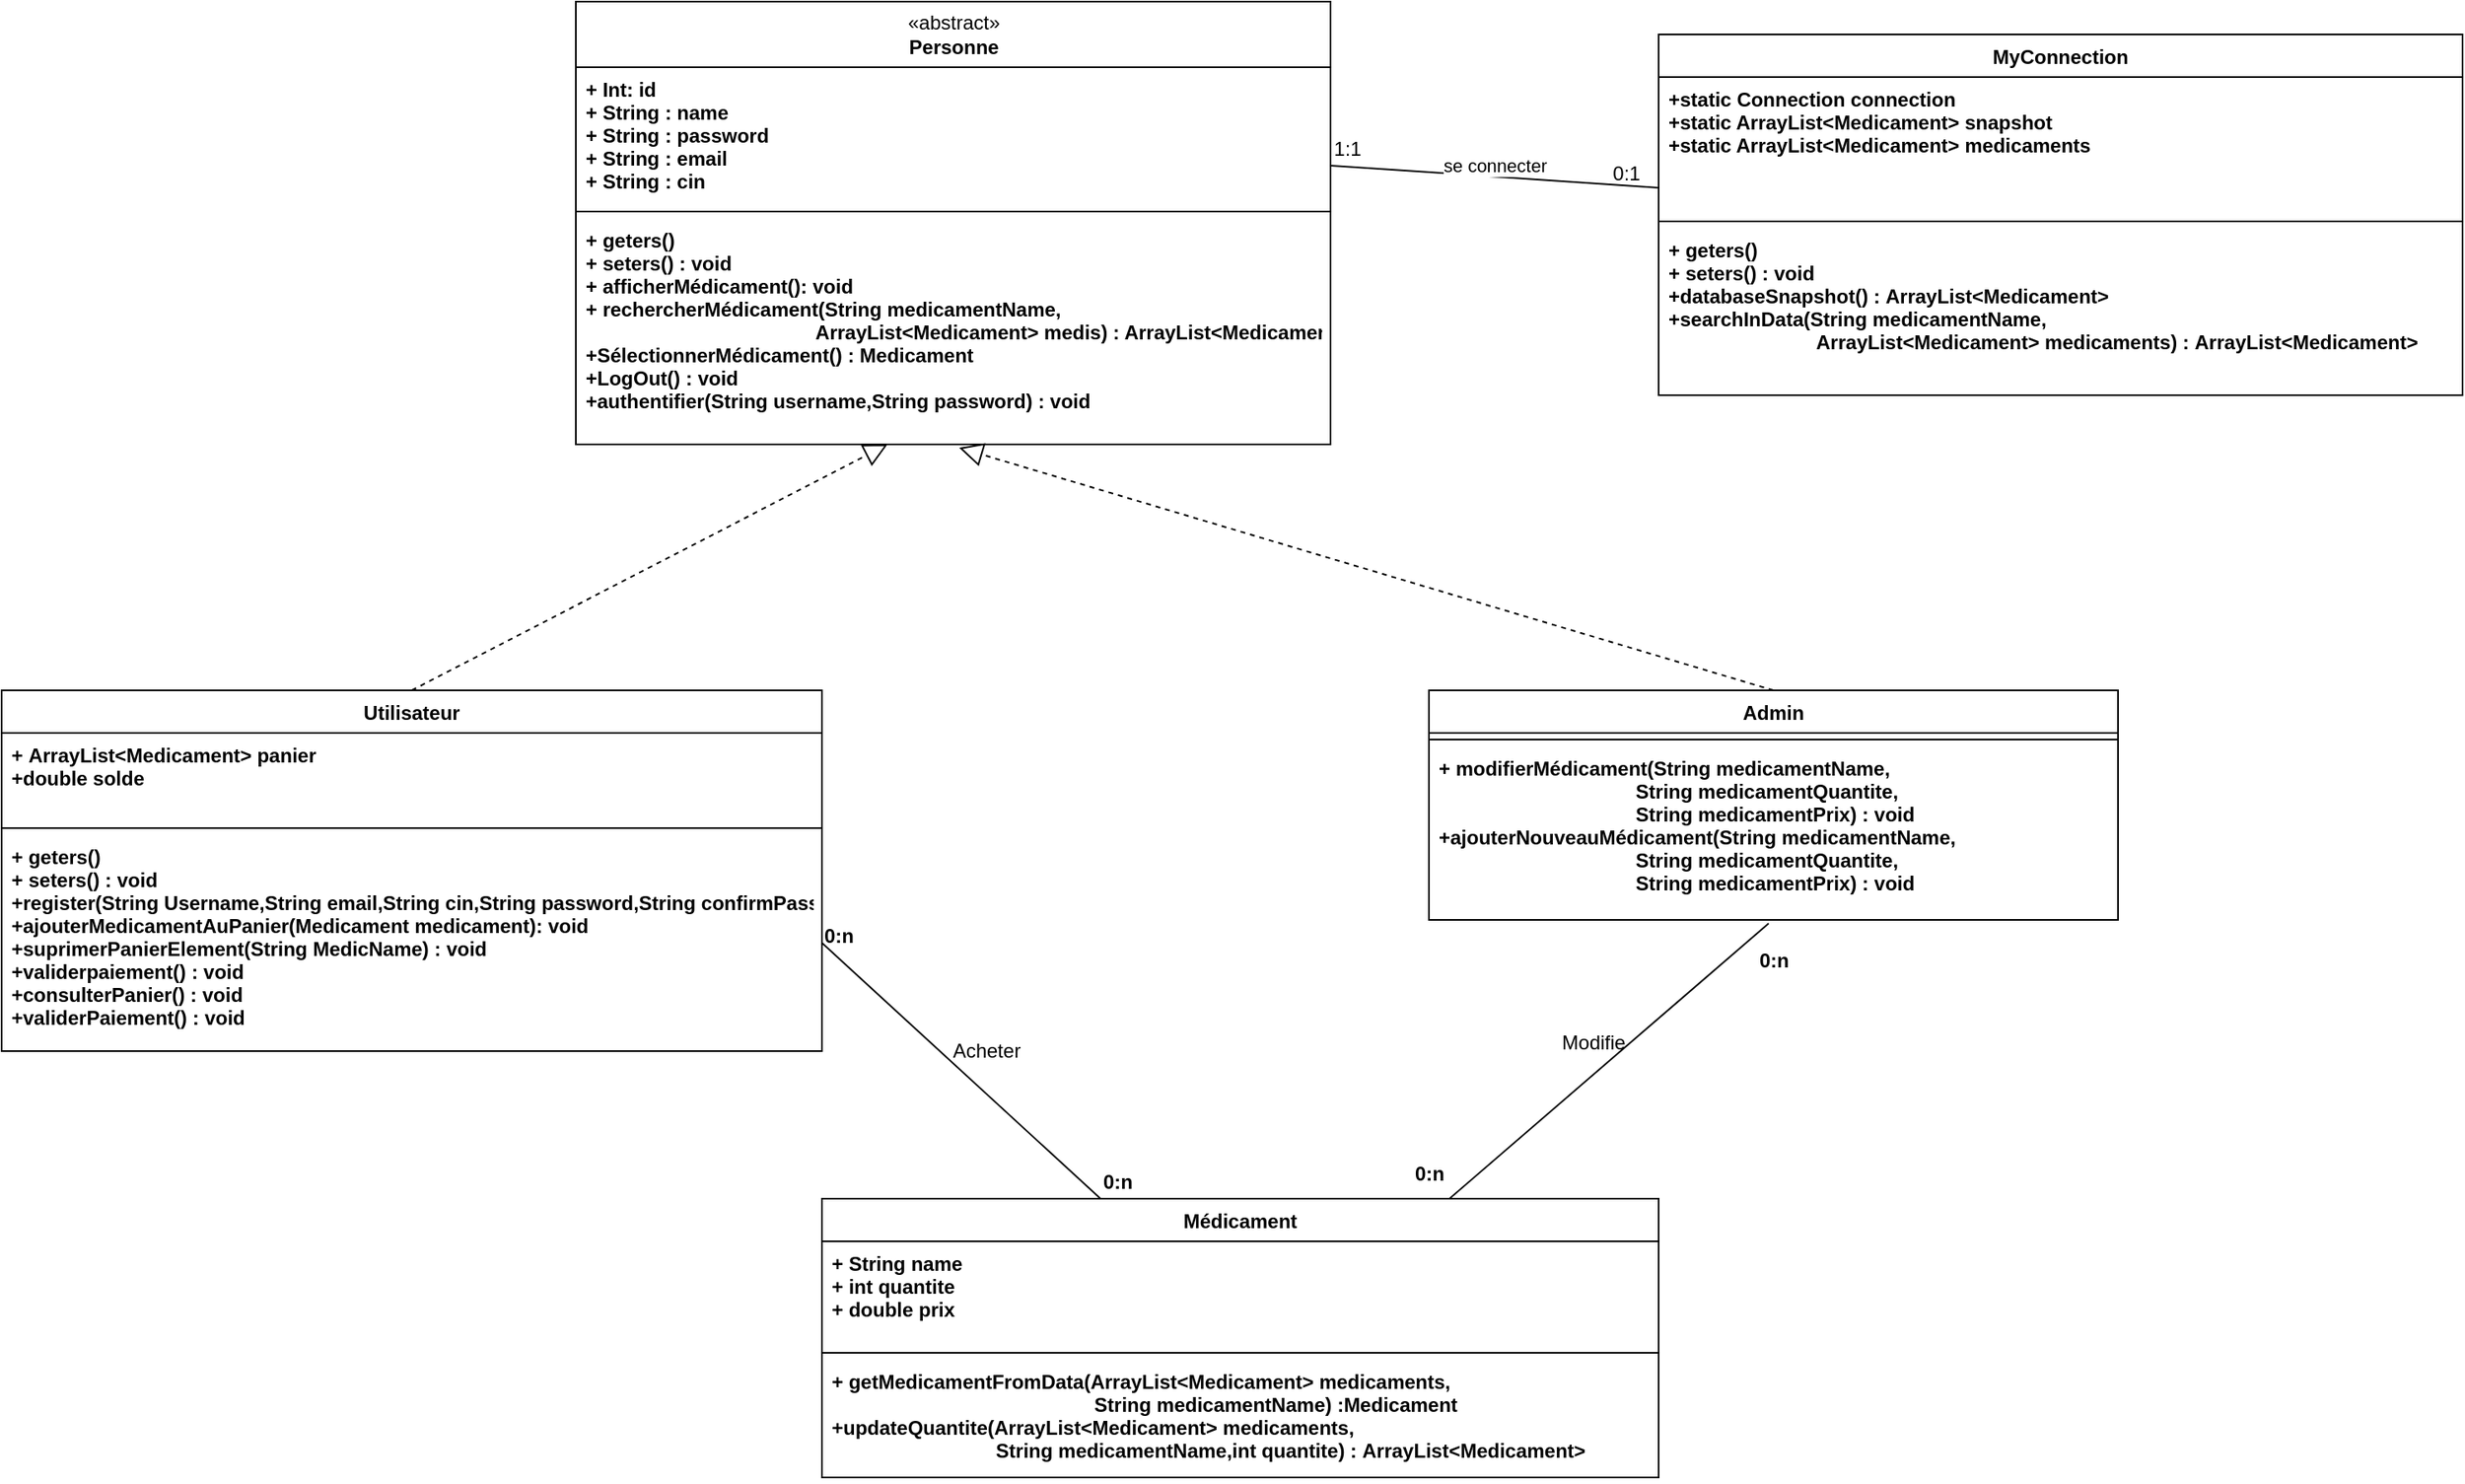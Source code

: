 <mxfile version="20.7.4" type="github">
  <diagram id="qClPB_h9Qo0hTZ_bgKdx" name="Page-1">
    <mxGraphModel dx="1509" dy="804" grid="1" gridSize="10" guides="1" tooltips="1" connect="1" arrows="1" fold="1" page="1" pageScale="1" pageWidth="827" pageHeight="1169" math="0" shadow="0">
      <root>
        <mxCell id="0" />
        <mxCell id="1" parent="0" />
        <mxCell id="iHK2AN2Xd2E4cDX30vkL-1" value="" style="swimlane;fontStyle=1;align=center;verticalAlign=top;childLayout=stackLayout;horizontal=1;startSize=0;horizontalStack=0;resizeParent=1;resizeParentMax=0;resizeLast=0;collapsible=1;marginBottom=0;" parent="1" vertex="1">
          <mxGeometry x="440" y="30" width="460" height="270" as="geometry">
            <mxRectangle x="130" y="200" width="50" height="40" as="alternateBounds" />
          </mxGeometry>
        </mxCell>
        <mxCell id="iHK2AN2Xd2E4cDX30vkL-23" value="«abstract»&lt;br&gt;&lt;b&gt;Personne&lt;/b&gt;" style="html=1;" parent="iHK2AN2Xd2E4cDX30vkL-1" vertex="1">
          <mxGeometry width="460" height="40" as="geometry" />
        </mxCell>
        <mxCell id="iHK2AN2Xd2E4cDX30vkL-2" value="+ Int: id&#xa;+ String : name &#xa;+ String : password&#xa;+ String : email&#xa;+ String : cin" style="text;strokeColor=none;fillColor=none;align=left;verticalAlign=top;spacingLeft=4;spacingRight=4;overflow=hidden;rotatable=0;points=[[0,0.5],[1,0.5]];portConstraint=eastwest;fontStyle=1" parent="iHK2AN2Xd2E4cDX30vkL-1" vertex="1">
          <mxGeometry y="40" width="460" height="84" as="geometry" />
        </mxCell>
        <mxCell id="iHK2AN2Xd2E4cDX30vkL-3" value="" style="line;strokeWidth=1;fillColor=none;align=left;verticalAlign=middle;spacingTop=-1;spacingLeft=3;spacingRight=3;rotatable=0;labelPosition=right;points=[];portConstraint=eastwest;strokeColor=inherit;" parent="iHK2AN2Xd2E4cDX30vkL-1" vertex="1">
          <mxGeometry y="124" width="460" height="8" as="geometry" />
        </mxCell>
        <mxCell id="iHK2AN2Xd2E4cDX30vkL-4" value="+ geters()&#xa;+ seters() : void&#xa;+ afficherMédicament(): void&#xa;+ rechercherMédicament(String medicamentName,&#xa;                                          ArrayList&lt;Medicament&gt; medis) : ArrayList&lt;Medicament&gt;&#xa;+SélectionnerMédicament() : Medicament&#xa;+LogOut() : void&#xa;+authentifier(String username,String password) : void&#xa;&#xa;" style="text;strokeColor=none;fillColor=none;align=left;verticalAlign=top;spacingLeft=4;spacingRight=4;overflow=hidden;rotatable=0;points=[[0,0.5],[1,0.5]];portConstraint=eastwest;fontStyle=1" parent="iHK2AN2Xd2E4cDX30vkL-1" vertex="1">
          <mxGeometry y="132" width="460" height="138" as="geometry" />
        </mxCell>
        <mxCell id="iHK2AN2Xd2E4cDX30vkL-11" value="Admin" style="swimlane;fontStyle=1;align=center;verticalAlign=top;childLayout=stackLayout;horizontal=1;startSize=26;horizontalStack=0;resizeParent=1;resizeParentMax=0;resizeLast=0;collapsible=1;marginBottom=0;" parent="1" vertex="1">
          <mxGeometry x="960" y="450" width="420" height="140" as="geometry" />
        </mxCell>
        <mxCell id="iHK2AN2Xd2E4cDX30vkL-13" value="" style="line;strokeWidth=1;fillColor=none;align=left;verticalAlign=middle;spacingTop=-1;spacingLeft=3;spacingRight=3;rotatable=0;labelPosition=right;points=[];portConstraint=eastwest;strokeColor=inherit;" parent="iHK2AN2Xd2E4cDX30vkL-11" vertex="1">
          <mxGeometry y="26" width="420" height="8" as="geometry" />
        </mxCell>
        <mxCell id="iHK2AN2Xd2E4cDX30vkL-14" value="+ modifierMédicament(String medicamentName,&#xa;                                    String medicamentQuantite,&#xa;                                    String medicamentPrix) : void&#xa;+ajouterNouveauMédicament(String medicamentName,&#xa;                                    String medicamentQuantite,&#xa;                                    String medicamentPrix) : void" style="text;strokeColor=none;fillColor=none;align=left;verticalAlign=top;spacingLeft=4;spacingRight=4;overflow=hidden;rotatable=0;points=[[0,0.5],[1,0.5]];portConstraint=eastwest;fontStyle=1" parent="iHK2AN2Xd2E4cDX30vkL-11" vertex="1">
          <mxGeometry y="34" width="420" height="106" as="geometry" />
        </mxCell>
        <mxCell id="x-NiGdE-_7POw_eja1Oz-12" style="edgeStyle=none;rounded=0;orthogonalLoop=1;jettySize=auto;html=1;exitX=0.75;exitY=0;exitDx=0;exitDy=0;entryX=0.493;entryY=1.02;entryDx=0;entryDy=0;entryPerimeter=0;endArrow=none;endFill=0;" edge="1" parent="1" source="iHK2AN2Xd2E4cDX30vkL-15" target="iHK2AN2Xd2E4cDX30vkL-14">
          <mxGeometry relative="1" as="geometry" />
        </mxCell>
        <mxCell id="iHK2AN2Xd2E4cDX30vkL-15" value="Médicament" style="swimlane;fontStyle=1;align=center;verticalAlign=top;childLayout=stackLayout;horizontal=1;startSize=26;horizontalStack=0;resizeParent=1;resizeParentMax=0;resizeLast=0;collapsible=1;marginBottom=0;" parent="1" vertex="1">
          <mxGeometry x="590" y="760" width="510" height="170" as="geometry" />
        </mxCell>
        <mxCell id="iHK2AN2Xd2E4cDX30vkL-16" value="+ String name&#xa;+ int quantite&#xa;+ double prix" style="text;strokeColor=none;fillColor=none;align=left;verticalAlign=top;spacingLeft=4;spacingRight=4;overflow=hidden;rotatable=0;points=[[0,0.5],[1,0.5]];portConstraint=eastwest;fontStyle=1" parent="iHK2AN2Xd2E4cDX30vkL-15" vertex="1">
          <mxGeometry y="26" width="510" height="64" as="geometry" />
        </mxCell>
        <mxCell id="iHK2AN2Xd2E4cDX30vkL-17" value="" style="line;strokeWidth=1;fillColor=none;align=left;verticalAlign=middle;spacingTop=-1;spacingLeft=3;spacingRight=3;rotatable=0;labelPosition=right;points=[];portConstraint=eastwest;strokeColor=inherit;" parent="iHK2AN2Xd2E4cDX30vkL-15" vertex="1">
          <mxGeometry y="90" width="510" height="8" as="geometry" />
        </mxCell>
        <mxCell id="iHK2AN2Xd2E4cDX30vkL-18" value="+ getMedicamentFromData(ArrayList&lt;Medicament&gt; medicaments,&#xa;                                                String medicamentName) :Medicament&#xa;+updateQuantite(ArrayList&lt;Medicament&gt; medicaments,&#xa;                              String medicamentName,int quantite) : ArrayList&lt;Medicament&gt;" style="text;strokeColor=none;fillColor=none;align=left;verticalAlign=top;spacingLeft=4;spacingRight=4;overflow=hidden;rotatable=0;points=[[0,0.5],[1,0.5]];portConstraint=eastwest;fontStyle=1" parent="iHK2AN2Xd2E4cDX30vkL-15" vertex="1">
          <mxGeometry y="98" width="510" height="72" as="geometry" />
        </mxCell>
        <mxCell id="iHK2AN2Xd2E4cDX30vkL-19" value="MyConnection" style="swimlane;fontStyle=1;align=center;verticalAlign=top;childLayout=stackLayout;horizontal=1;startSize=26;horizontalStack=0;resizeParent=1;resizeParentMax=0;resizeLast=0;collapsible=1;marginBottom=0;" parent="1" vertex="1">
          <mxGeometry x="1100" y="50" width="490" height="220" as="geometry" />
        </mxCell>
        <mxCell id="iHK2AN2Xd2E4cDX30vkL-20" value="+static Connection connection&#xa;+static ArrayList&lt;Medicament&gt; snapshot&#xa;+static ArrayList&lt;Medicament&gt; medicaments" style="text;strokeColor=none;fillColor=none;align=left;verticalAlign=top;spacingLeft=4;spacingRight=4;overflow=hidden;rotatable=0;points=[[0,0.5],[1,0.5]];portConstraint=eastwest;fontStyle=1" parent="iHK2AN2Xd2E4cDX30vkL-19" vertex="1">
          <mxGeometry y="26" width="490" height="84" as="geometry" />
        </mxCell>
        <mxCell id="iHK2AN2Xd2E4cDX30vkL-21" value="" style="line;strokeWidth=1;fillColor=none;align=left;verticalAlign=middle;spacingTop=-1;spacingLeft=3;spacingRight=3;rotatable=0;labelPosition=right;points=[];portConstraint=eastwest;strokeColor=inherit;" parent="iHK2AN2Xd2E4cDX30vkL-19" vertex="1">
          <mxGeometry y="110" width="490" height="8" as="geometry" />
        </mxCell>
        <mxCell id="iHK2AN2Xd2E4cDX30vkL-22" value="+ geters()&#xa;+ seters() : void&#xa;+databaseSnapshot() : ArrayList&lt;Medicament&gt;&#xa;+searchInData(String medicamentName,&#xa;                           ArrayList&lt;Medicament&gt; medicaments) : ArrayList&lt;Medicament&gt;&#xa;" style="text;strokeColor=none;fillColor=none;align=left;verticalAlign=top;spacingLeft=4;spacingRight=4;overflow=hidden;rotatable=0;points=[[0,0.5],[1,0.5]];portConstraint=eastwest;fontStyle=1" parent="iHK2AN2Xd2E4cDX30vkL-19" vertex="1">
          <mxGeometry y="118" width="490" height="102" as="geometry" />
        </mxCell>
        <mxCell id="iHK2AN2Xd2E4cDX30vkL-29" value="Utilisateur" style="swimlane;fontStyle=1;align=center;verticalAlign=top;childLayout=stackLayout;horizontal=1;startSize=26;horizontalStack=0;resizeParent=1;resizeParentMax=0;resizeLast=0;collapsible=1;marginBottom=0;" parent="1" vertex="1">
          <mxGeometry x="90" y="450" width="500" height="220" as="geometry" />
        </mxCell>
        <mxCell id="iHK2AN2Xd2E4cDX30vkL-30" value="+ ArrayList&lt;Medicament&gt; panier&#xa;+double solde" style="text;strokeColor=none;fillColor=none;align=left;verticalAlign=top;spacingLeft=4;spacingRight=4;overflow=hidden;rotatable=0;points=[[0,0.5],[1,0.5]];portConstraint=eastwest;fontStyle=1" parent="iHK2AN2Xd2E4cDX30vkL-29" vertex="1">
          <mxGeometry y="26" width="500" height="54" as="geometry" />
        </mxCell>
        <mxCell id="iHK2AN2Xd2E4cDX30vkL-31" value="" style="line;strokeWidth=1;fillColor=none;align=left;verticalAlign=middle;spacingTop=-1;spacingLeft=3;spacingRight=3;rotatable=0;labelPosition=right;points=[];portConstraint=eastwest;strokeColor=inherit;" parent="iHK2AN2Xd2E4cDX30vkL-29" vertex="1">
          <mxGeometry y="80" width="500" height="8" as="geometry" />
        </mxCell>
        <mxCell id="iHK2AN2Xd2E4cDX30vkL-32" value="+ geters()&#xa;+ seters() : void&#xa;+register(String Username,String email,String cin,String password,String confirmPassword)&#xa;+ajouterMedicamentAuPanier(Medicament medicament): void&#xa;+suprimerPanierElement(String MedicName) : void&#xa;+validerpaiement() : void&#xa;+consulterPanier() : void&#xa;+validerPaiement() : void&#xa;&#xa;" style="text;strokeColor=none;fillColor=none;align=left;verticalAlign=top;spacingLeft=4;spacingRight=4;overflow=hidden;rotatable=0;points=[[0,0.5],[1,0.5]];portConstraint=eastwest;fontStyle=1" parent="iHK2AN2Xd2E4cDX30vkL-29" vertex="1">
          <mxGeometry y="88" width="500" height="132" as="geometry" />
        </mxCell>
        <mxCell id="x-NiGdE-_7POw_eja1Oz-2" value="" style="endArrow=block;dashed=1;endFill=0;endSize=12;html=1;rounded=0;exitX=0.5;exitY=0;exitDx=0;exitDy=0;" edge="1" parent="1" source="iHK2AN2Xd2E4cDX30vkL-29">
          <mxGeometry width="160" relative="1" as="geometry">
            <mxPoint x="460" y="380" as="sourcePoint" />
            <mxPoint x="630" y="300" as="targetPoint" />
          </mxGeometry>
        </mxCell>
        <mxCell id="x-NiGdE-_7POw_eja1Oz-3" value="" style="endArrow=block;dashed=1;endFill=0;endSize=12;html=1;rounded=0;entryX=0.508;entryY=1.015;entryDx=0;entryDy=0;entryPerimeter=0;exitX=0.5;exitY=0;exitDx=0;exitDy=0;" edge="1" parent="1" source="iHK2AN2Xd2E4cDX30vkL-11" target="iHK2AN2Xd2E4cDX30vkL-4">
          <mxGeometry width="160" relative="1" as="geometry">
            <mxPoint x="320" y="430.0" as="sourcePoint" />
            <mxPoint x="599.04" y="310.966" as="targetPoint" />
          </mxGeometry>
        </mxCell>
        <mxCell id="x-NiGdE-_7POw_eja1Oz-7" style="edgeStyle=none;rounded=0;orthogonalLoop=1;jettySize=auto;html=1;exitX=1;exitY=0.714;exitDx=0;exitDy=0;endArrow=none;endFill=0;exitPerimeter=0;" edge="1" parent="1" source="iHK2AN2Xd2E4cDX30vkL-2" target="iHK2AN2Xd2E4cDX30vkL-19">
          <mxGeometry relative="1" as="geometry" />
        </mxCell>
        <mxCell id="x-NiGdE-_7POw_eja1Oz-8" value="se connecter" style="edgeLabel;html=1;align=center;verticalAlign=middle;resizable=0;points=[];" vertex="1" connectable="0" parent="x-NiGdE-_7POw_eja1Oz-7">
          <mxGeometry x="-0.128" y="-3" relative="1" as="geometry">
            <mxPoint x="13" y="-9" as="offset" />
          </mxGeometry>
        </mxCell>
        <mxCell id="x-NiGdE-_7POw_eja1Oz-9" value="1:1" style="text;html=1;align=center;verticalAlign=middle;resizable=0;points=[];autosize=1;strokeColor=none;fillColor=none;" vertex="1" parent="1">
          <mxGeometry x="890" y="105" width="40" height="30" as="geometry" />
        </mxCell>
        <mxCell id="x-NiGdE-_7POw_eja1Oz-10" value="0:1" style="text;html=1;align=center;verticalAlign=middle;resizable=0;points=[];autosize=1;strokeColor=none;fillColor=none;" vertex="1" parent="1">
          <mxGeometry x="1060" y="120" width="40" height="30" as="geometry" />
        </mxCell>
        <mxCell id="x-NiGdE-_7POw_eja1Oz-11" style="edgeStyle=none;rounded=0;orthogonalLoop=1;jettySize=auto;html=1;exitX=1;exitY=0.5;exitDx=0;exitDy=0;entryX=0.333;entryY=0;entryDx=0;entryDy=0;entryPerimeter=0;endArrow=none;endFill=0;" edge="1" parent="1" source="iHK2AN2Xd2E4cDX30vkL-32" target="iHK2AN2Xd2E4cDX30vkL-15">
          <mxGeometry relative="1" as="geometry" />
        </mxCell>
        <mxCell id="x-NiGdE-_7POw_eja1Oz-13" value="Acheter" style="text;html=1;align=center;verticalAlign=middle;resizable=0;points=[];autosize=1;strokeColor=none;fillColor=none;" vertex="1" parent="1">
          <mxGeometry x="660" y="655" width="60" height="30" as="geometry" />
        </mxCell>
        <mxCell id="x-NiGdE-_7POw_eja1Oz-14" value="&lt;b&gt;0:n&lt;/b&gt;" style="text;html=1;align=center;verticalAlign=middle;resizable=0;points=[];autosize=1;strokeColor=none;fillColor=none;" vertex="1" parent="1">
          <mxGeometry x="580" y="585" width="40" height="30" as="geometry" />
        </mxCell>
        <mxCell id="x-NiGdE-_7POw_eja1Oz-15" value="&lt;b&gt;0:n&lt;/b&gt;" style="text;html=1;align=center;verticalAlign=middle;resizable=0;points=[];autosize=1;strokeColor=none;fillColor=none;" vertex="1" parent="1">
          <mxGeometry x="750" y="735" width="40" height="30" as="geometry" />
        </mxCell>
        <mxCell id="x-NiGdE-_7POw_eja1Oz-16" value="Modifie" style="text;html=1;align=center;verticalAlign=middle;resizable=0;points=[];autosize=1;strokeColor=none;fillColor=none;" vertex="1" parent="1">
          <mxGeometry x="1030" y="650" width="60" height="30" as="geometry" />
        </mxCell>
        <mxCell id="x-NiGdE-_7POw_eja1Oz-17" value="&lt;b&gt;0:n&lt;/b&gt;" style="text;html=1;align=center;verticalAlign=middle;resizable=0;points=[];autosize=1;strokeColor=none;fillColor=none;" vertex="1" parent="1">
          <mxGeometry x="940" y="730" width="40" height="30" as="geometry" />
        </mxCell>
        <mxCell id="x-NiGdE-_7POw_eja1Oz-18" value="&lt;b&gt;0:n&lt;/b&gt;" style="text;html=1;align=center;verticalAlign=middle;resizable=0;points=[];autosize=1;strokeColor=none;fillColor=none;" vertex="1" parent="1">
          <mxGeometry x="1150" y="600" width="40" height="30" as="geometry" />
        </mxCell>
      </root>
    </mxGraphModel>
  </diagram>
</mxfile>
